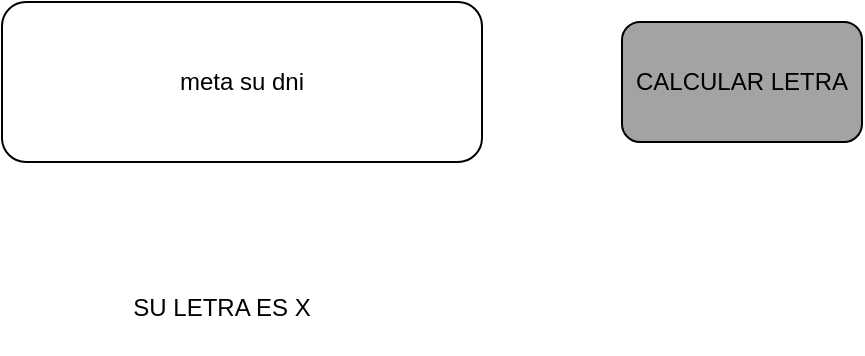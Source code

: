<mxfile version="14.6.13" type="device"><diagram id="t3pFm33jPVS9AXIjccY5" name="Página-1"><mxGraphModel dx="1662" dy="822" grid="1" gridSize="10" guides="1" tooltips="1" connect="1" arrows="1" fold="1" page="1" pageScale="1" pageWidth="1169" pageHeight="827" math="0" shadow="0"><root><mxCell id="0"/><mxCell id="1" parent="0"/><mxCell id="W2bHR9wLfiN3Yoygm9A9-1" value="meta su dni" style="rounded=1;whiteSpace=wrap;html=1;" vertex="1" parent="1"><mxGeometry x="400" y="240" width="240" height="80" as="geometry"/></mxCell><mxCell id="W2bHR9wLfiN3Yoygm9A9-2" value="CALCULAR LETRA" style="rounded=1;whiteSpace=wrap;html=1;fillColor=#A3A3A3;" vertex="1" parent="1"><mxGeometry x="710" y="250" width="120" height="60" as="geometry"/></mxCell><mxCell id="W2bHR9wLfiN3Yoygm9A9-3" value="SU LETRA ES X" style="text;html=1;strokeColor=none;fillColor=none;align=center;verticalAlign=middle;whiteSpace=wrap;rounded=0;" vertex="1" parent="1"><mxGeometry x="410" y="370" width="200" height="46" as="geometry"/></mxCell></root></mxGraphModel></diagram></mxfile>